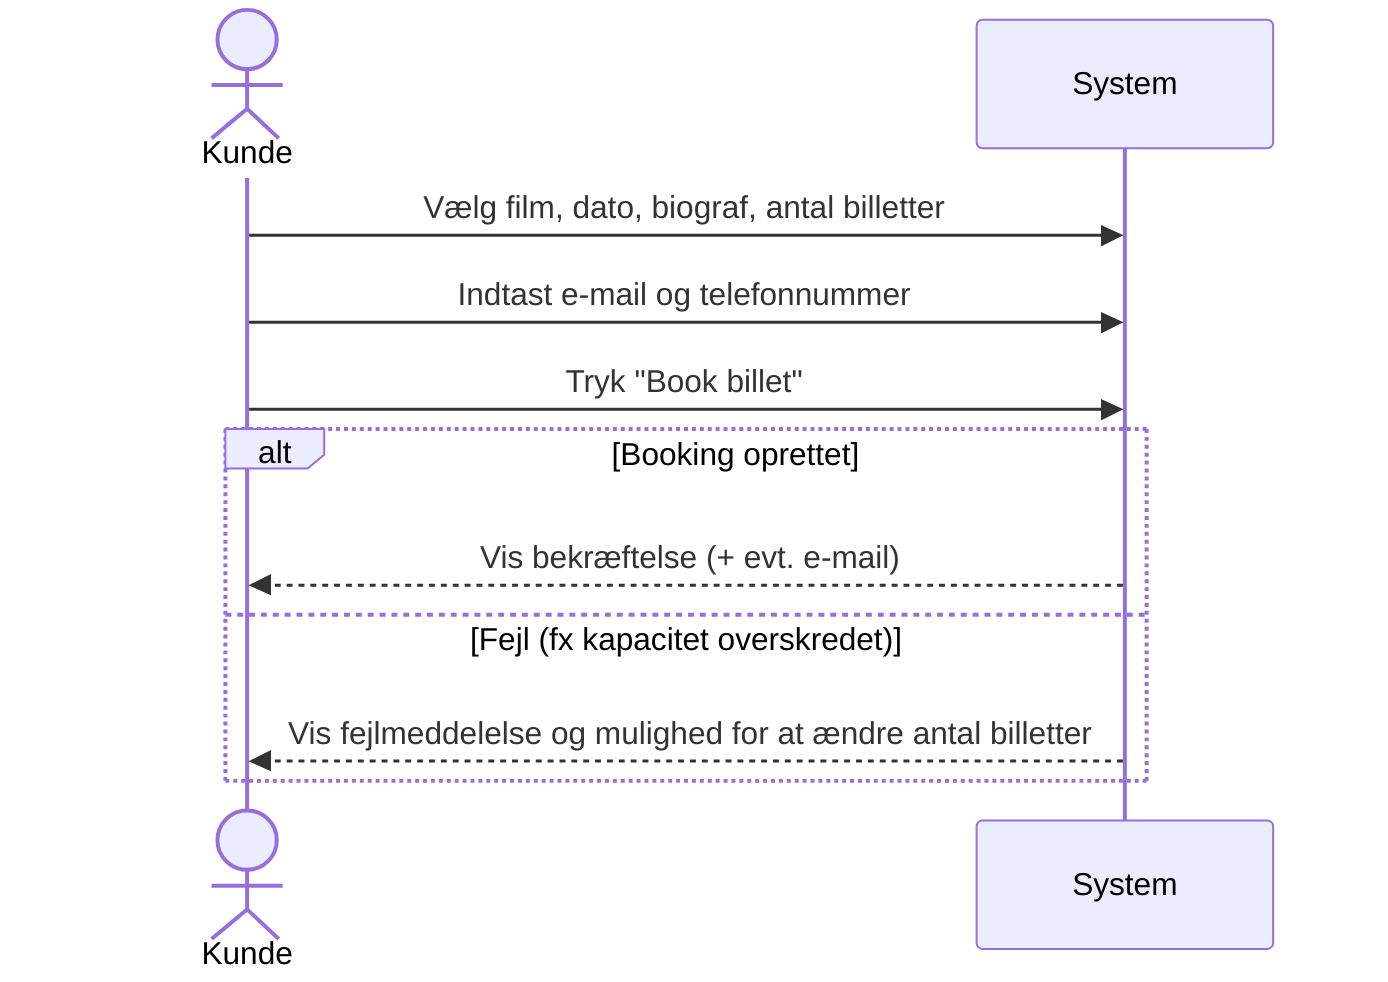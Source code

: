 sequenceDiagram
    actor Kunde
    participant System

    Kunde->>System: Vælg film, dato, biograf, antal billetter
    Kunde->>System: Indtast e-mail og telefonnummer
    Kunde->>System: Tryk "Book billet"
    alt Booking oprettet
        System-->>Kunde: Vis bekræftelse (+ evt. e-mail)
    else Fejl (fx kapacitet overskredet)
        System-->>Kunde: Vis fejlmeddelelse og mulighed for at ændre antal billetter
    end